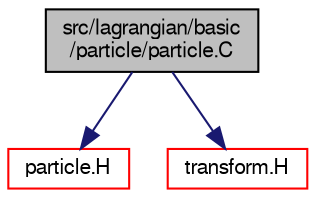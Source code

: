 digraph "src/lagrangian/basic/particle/particle.C"
{
  bgcolor="transparent";
  edge [fontname="FreeSans",fontsize="10",labelfontname="FreeSans",labelfontsize="10"];
  node [fontname="FreeSans",fontsize="10",shape=record];
  Node0 [label="src/lagrangian/basic\l/particle/particle.C",height=0.2,width=0.4,color="black", fillcolor="grey75", style="filled", fontcolor="black"];
  Node0 -> Node1 [color="midnightblue",fontsize="10",style="solid",fontname="FreeSans"];
  Node1 [label="particle.H",height=0.2,width=0.4,color="red",URL="$a04889.html"];
  Node0 -> Node250 [color="midnightblue",fontsize="10",style="solid",fontname="FreeSans"];
  Node250 [label="transform.H",height=0.2,width=0.4,color="red",URL="$a12779.html",tooltip="3D tensor transformation operations. "];
}
